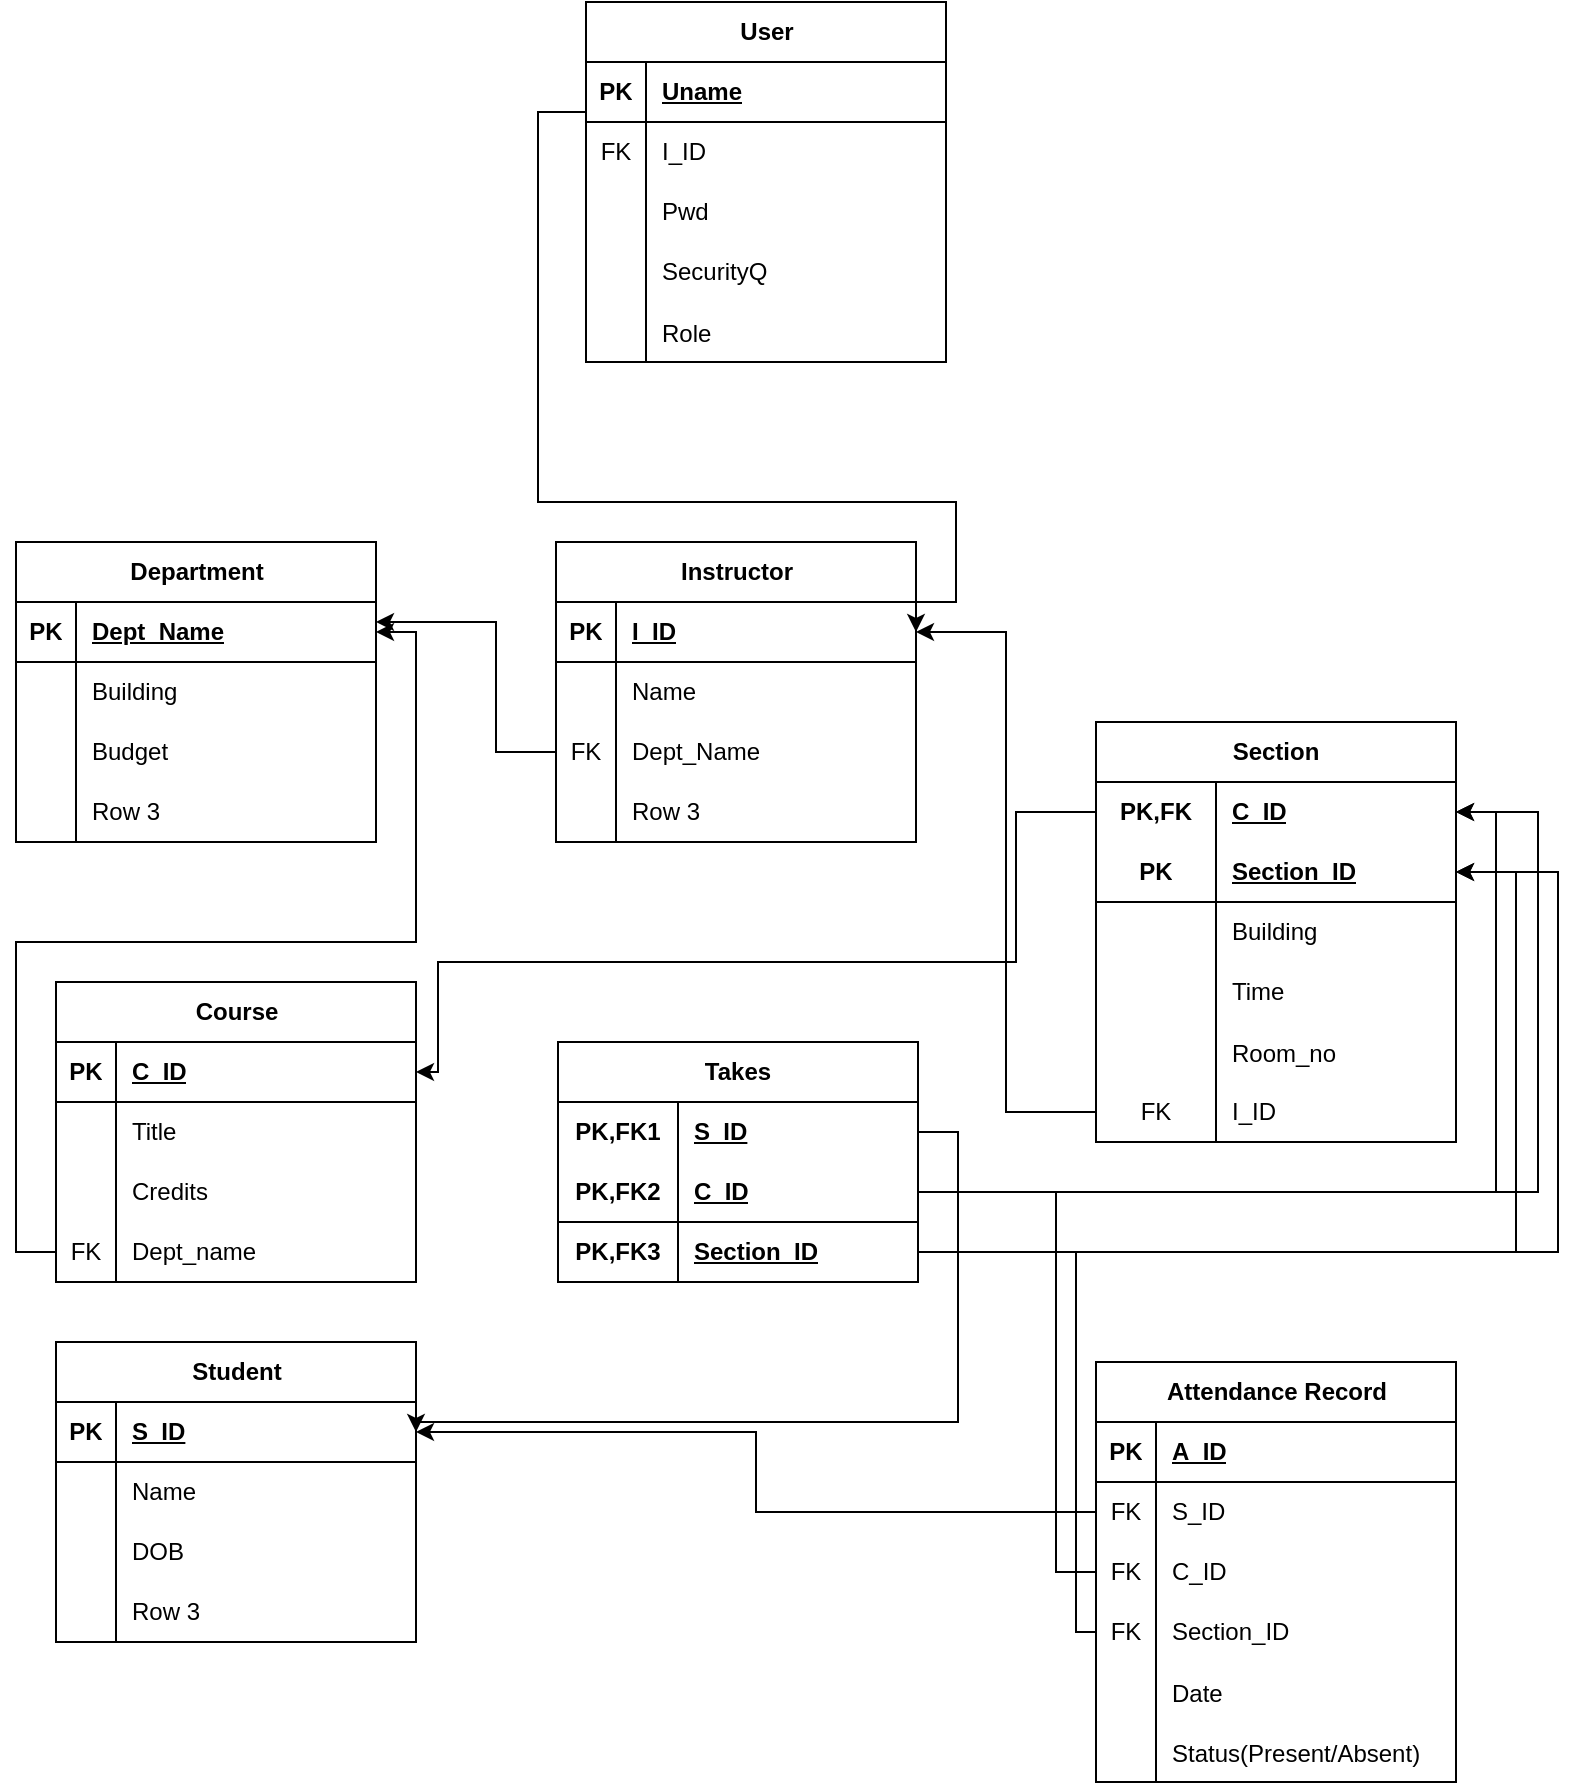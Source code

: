 <mxfile version="21.1.4" type="google">
  <diagram name="Page-1" id="zTnyXSHWIvSZ0_zjHNy6">
    <mxGraphModel grid="1" page="1" gridSize="10" guides="1" tooltips="1" connect="1" arrows="1" fold="1" pageScale="1" pageWidth="827" pageHeight="1169" math="0" shadow="0">
      <root>
        <mxCell id="0" />
        <mxCell id="1" parent="0" />
        <mxCell id="jYyV8aygX0lOzI4SoVn7-1" value="Department" style="shape=table;startSize=30;container=1;collapsible=1;childLayout=tableLayout;fixedRows=1;rowLines=0;fontStyle=1;align=center;resizeLast=1;html=1;" vertex="1" parent="1">
          <mxGeometry x="39" y="380" width="180" height="150" as="geometry" />
        </mxCell>
        <mxCell id="jYyV8aygX0lOzI4SoVn7-2" value="" style="shape=tableRow;horizontal=0;startSize=0;swimlaneHead=0;swimlaneBody=0;fillColor=none;collapsible=0;dropTarget=0;points=[[0,0.5],[1,0.5]];portConstraint=eastwest;top=0;left=0;right=0;bottom=1;" vertex="1" parent="jYyV8aygX0lOzI4SoVn7-1">
          <mxGeometry y="30" width="180" height="30" as="geometry" />
        </mxCell>
        <mxCell id="jYyV8aygX0lOzI4SoVn7-3" value="PK" style="shape=partialRectangle;connectable=0;fillColor=none;top=0;left=0;bottom=0;right=0;fontStyle=1;overflow=hidden;whiteSpace=wrap;html=1;" vertex="1" parent="jYyV8aygX0lOzI4SoVn7-2">
          <mxGeometry width="30" height="30" as="geometry">
            <mxRectangle width="30" height="30" as="alternateBounds" />
          </mxGeometry>
        </mxCell>
        <mxCell id="jYyV8aygX0lOzI4SoVn7-4" value="Dept_Name" style="shape=partialRectangle;connectable=0;fillColor=none;top=0;left=0;bottom=0;right=0;align=left;spacingLeft=6;fontStyle=5;overflow=hidden;whiteSpace=wrap;html=1;" vertex="1" parent="jYyV8aygX0lOzI4SoVn7-2">
          <mxGeometry x="30" width="150" height="30" as="geometry">
            <mxRectangle width="150" height="30" as="alternateBounds" />
          </mxGeometry>
        </mxCell>
        <mxCell id="jYyV8aygX0lOzI4SoVn7-5" value="" style="shape=tableRow;horizontal=0;startSize=0;swimlaneHead=0;swimlaneBody=0;fillColor=none;collapsible=0;dropTarget=0;points=[[0,0.5],[1,0.5]];portConstraint=eastwest;top=0;left=0;right=0;bottom=0;" vertex="1" parent="jYyV8aygX0lOzI4SoVn7-1">
          <mxGeometry y="60" width="180" height="30" as="geometry" />
        </mxCell>
        <mxCell id="jYyV8aygX0lOzI4SoVn7-6" value="" style="shape=partialRectangle;connectable=0;fillColor=none;top=0;left=0;bottom=0;right=0;editable=1;overflow=hidden;whiteSpace=wrap;html=1;" vertex="1" parent="jYyV8aygX0lOzI4SoVn7-5">
          <mxGeometry width="30" height="30" as="geometry">
            <mxRectangle width="30" height="30" as="alternateBounds" />
          </mxGeometry>
        </mxCell>
        <mxCell id="jYyV8aygX0lOzI4SoVn7-7" value="Building" style="shape=partialRectangle;connectable=0;fillColor=none;top=0;left=0;bottom=0;right=0;align=left;spacingLeft=6;overflow=hidden;whiteSpace=wrap;html=1;" vertex="1" parent="jYyV8aygX0lOzI4SoVn7-5">
          <mxGeometry x="30" width="150" height="30" as="geometry">
            <mxRectangle width="150" height="30" as="alternateBounds" />
          </mxGeometry>
        </mxCell>
        <mxCell id="jYyV8aygX0lOzI4SoVn7-8" value="" style="shape=tableRow;horizontal=0;startSize=0;swimlaneHead=0;swimlaneBody=0;fillColor=none;collapsible=0;dropTarget=0;points=[[0,0.5],[1,0.5]];portConstraint=eastwest;top=0;left=0;right=0;bottom=0;" vertex="1" parent="jYyV8aygX0lOzI4SoVn7-1">
          <mxGeometry y="90" width="180" height="30" as="geometry" />
        </mxCell>
        <mxCell id="jYyV8aygX0lOzI4SoVn7-9" value="" style="shape=partialRectangle;connectable=0;fillColor=none;top=0;left=0;bottom=0;right=0;editable=1;overflow=hidden;whiteSpace=wrap;html=1;" vertex="1" parent="jYyV8aygX0lOzI4SoVn7-8">
          <mxGeometry width="30" height="30" as="geometry">
            <mxRectangle width="30" height="30" as="alternateBounds" />
          </mxGeometry>
        </mxCell>
        <mxCell id="jYyV8aygX0lOzI4SoVn7-10" value="Budget" style="shape=partialRectangle;connectable=0;fillColor=none;top=0;left=0;bottom=0;right=0;align=left;spacingLeft=6;overflow=hidden;whiteSpace=wrap;html=1;" vertex="1" parent="jYyV8aygX0lOzI4SoVn7-8">
          <mxGeometry x="30" width="150" height="30" as="geometry">
            <mxRectangle width="150" height="30" as="alternateBounds" />
          </mxGeometry>
        </mxCell>
        <mxCell id="jYyV8aygX0lOzI4SoVn7-11" value="" style="shape=tableRow;horizontal=0;startSize=0;swimlaneHead=0;swimlaneBody=0;fillColor=none;collapsible=0;dropTarget=0;points=[[0,0.5],[1,0.5]];portConstraint=eastwest;top=0;left=0;right=0;bottom=0;" vertex="1" parent="jYyV8aygX0lOzI4SoVn7-1">
          <mxGeometry y="120" width="180" height="30" as="geometry" />
        </mxCell>
        <mxCell id="jYyV8aygX0lOzI4SoVn7-12" value="" style="shape=partialRectangle;connectable=0;fillColor=none;top=0;left=0;bottom=0;right=0;editable=1;overflow=hidden;whiteSpace=wrap;html=1;" vertex="1" parent="jYyV8aygX0lOzI4SoVn7-11">
          <mxGeometry width="30" height="30" as="geometry">
            <mxRectangle width="30" height="30" as="alternateBounds" />
          </mxGeometry>
        </mxCell>
        <mxCell id="jYyV8aygX0lOzI4SoVn7-13" value="Row 3" style="shape=partialRectangle;connectable=0;fillColor=none;top=0;left=0;bottom=0;right=0;align=left;spacingLeft=6;overflow=hidden;whiteSpace=wrap;html=1;" vertex="1" parent="jYyV8aygX0lOzI4SoVn7-11">
          <mxGeometry x="30" width="150" height="30" as="geometry">
            <mxRectangle width="150" height="30" as="alternateBounds" />
          </mxGeometry>
        </mxCell>
        <mxCell id="jYyV8aygX0lOzI4SoVn7-14" value="Instructor" style="shape=table;startSize=30;container=1;collapsible=1;childLayout=tableLayout;fixedRows=1;rowLines=0;fontStyle=1;align=center;resizeLast=1;html=1;" vertex="1" parent="1">
          <mxGeometry x="309" y="380" width="180" height="150" as="geometry" />
        </mxCell>
        <mxCell id="jYyV8aygX0lOzI4SoVn7-15" value="" style="shape=tableRow;horizontal=0;startSize=0;swimlaneHead=0;swimlaneBody=0;fillColor=none;collapsible=0;dropTarget=0;points=[[0,0.5],[1,0.5]];portConstraint=eastwest;top=0;left=0;right=0;bottom=1;" vertex="1" parent="jYyV8aygX0lOzI4SoVn7-14">
          <mxGeometry y="30" width="180" height="30" as="geometry" />
        </mxCell>
        <mxCell id="jYyV8aygX0lOzI4SoVn7-16" value="PK" style="shape=partialRectangle;connectable=0;fillColor=none;top=0;left=0;bottom=0;right=0;fontStyle=1;overflow=hidden;whiteSpace=wrap;html=1;" vertex="1" parent="jYyV8aygX0lOzI4SoVn7-15">
          <mxGeometry width="30" height="30" as="geometry">
            <mxRectangle width="30" height="30" as="alternateBounds" />
          </mxGeometry>
        </mxCell>
        <mxCell id="jYyV8aygX0lOzI4SoVn7-17" value="I_ID" style="shape=partialRectangle;connectable=0;fillColor=none;top=0;left=0;bottom=0;right=0;align=left;spacingLeft=6;fontStyle=5;overflow=hidden;whiteSpace=wrap;html=1;" vertex="1" parent="jYyV8aygX0lOzI4SoVn7-15">
          <mxGeometry x="30" width="150" height="30" as="geometry">
            <mxRectangle width="150" height="30" as="alternateBounds" />
          </mxGeometry>
        </mxCell>
        <mxCell id="jYyV8aygX0lOzI4SoVn7-18" value="" style="shape=tableRow;horizontal=0;startSize=0;swimlaneHead=0;swimlaneBody=0;fillColor=none;collapsible=0;dropTarget=0;points=[[0,0.5],[1,0.5]];portConstraint=eastwest;top=0;left=0;right=0;bottom=0;" vertex="1" parent="jYyV8aygX0lOzI4SoVn7-14">
          <mxGeometry y="60" width="180" height="30" as="geometry" />
        </mxCell>
        <mxCell id="jYyV8aygX0lOzI4SoVn7-19" value="" style="shape=partialRectangle;connectable=0;fillColor=none;top=0;left=0;bottom=0;right=0;editable=1;overflow=hidden;whiteSpace=wrap;html=1;" vertex="1" parent="jYyV8aygX0lOzI4SoVn7-18">
          <mxGeometry width="30" height="30" as="geometry">
            <mxRectangle width="30" height="30" as="alternateBounds" />
          </mxGeometry>
        </mxCell>
        <mxCell id="jYyV8aygX0lOzI4SoVn7-20" value="Name" style="shape=partialRectangle;connectable=0;fillColor=none;top=0;left=0;bottom=0;right=0;align=left;spacingLeft=6;overflow=hidden;whiteSpace=wrap;html=1;" vertex="1" parent="jYyV8aygX0lOzI4SoVn7-18">
          <mxGeometry x="30" width="150" height="30" as="geometry">
            <mxRectangle width="150" height="30" as="alternateBounds" />
          </mxGeometry>
        </mxCell>
        <mxCell id="jYyV8aygX0lOzI4SoVn7-21" value="" style="shape=tableRow;horizontal=0;startSize=0;swimlaneHead=0;swimlaneBody=0;fillColor=none;collapsible=0;dropTarget=0;points=[[0,0.5],[1,0.5]];portConstraint=eastwest;top=0;left=0;right=0;bottom=0;" vertex="1" parent="jYyV8aygX0lOzI4SoVn7-14">
          <mxGeometry y="90" width="180" height="30" as="geometry" />
        </mxCell>
        <mxCell id="jYyV8aygX0lOzI4SoVn7-22" value="FK" style="shape=partialRectangle;connectable=0;fillColor=none;top=0;left=0;bottom=0;right=0;editable=1;overflow=hidden;whiteSpace=wrap;html=1;" vertex="1" parent="jYyV8aygX0lOzI4SoVn7-21">
          <mxGeometry width="30" height="30" as="geometry">
            <mxRectangle width="30" height="30" as="alternateBounds" />
          </mxGeometry>
        </mxCell>
        <mxCell id="jYyV8aygX0lOzI4SoVn7-23" value="Dept_Name" style="shape=partialRectangle;connectable=0;fillColor=none;top=0;left=0;bottom=0;right=0;align=left;spacingLeft=6;overflow=hidden;whiteSpace=wrap;html=1;" vertex="1" parent="jYyV8aygX0lOzI4SoVn7-21">
          <mxGeometry x="30" width="150" height="30" as="geometry">
            <mxRectangle width="150" height="30" as="alternateBounds" />
          </mxGeometry>
        </mxCell>
        <mxCell id="jYyV8aygX0lOzI4SoVn7-24" value="" style="shape=tableRow;horizontal=0;startSize=0;swimlaneHead=0;swimlaneBody=0;fillColor=none;collapsible=0;dropTarget=0;points=[[0,0.5],[1,0.5]];portConstraint=eastwest;top=0;left=0;right=0;bottom=0;" vertex="1" parent="jYyV8aygX0lOzI4SoVn7-14">
          <mxGeometry y="120" width="180" height="30" as="geometry" />
        </mxCell>
        <mxCell id="jYyV8aygX0lOzI4SoVn7-25" value="" style="shape=partialRectangle;connectable=0;fillColor=none;top=0;left=0;bottom=0;right=0;editable=1;overflow=hidden;whiteSpace=wrap;html=1;" vertex="1" parent="jYyV8aygX0lOzI4SoVn7-24">
          <mxGeometry width="30" height="30" as="geometry">
            <mxRectangle width="30" height="30" as="alternateBounds" />
          </mxGeometry>
        </mxCell>
        <mxCell id="jYyV8aygX0lOzI4SoVn7-26" value="Row 3" style="shape=partialRectangle;connectable=0;fillColor=none;top=0;left=0;bottom=0;right=0;align=left;spacingLeft=6;overflow=hidden;whiteSpace=wrap;html=1;" vertex="1" parent="jYyV8aygX0lOzI4SoVn7-24">
          <mxGeometry x="30" width="150" height="30" as="geometry">
            <mxRectangle width="150" height="30" as="alternateBounds" />
          </mxGeometry>
        </mxCell>
        <mxCell id="jYyV8aygX0lOzI4SoVn7-27" value="Course" style="shape=table;startSize=30;container=1;collapsible=1;childLayout=tableLayout;fixedRows=1;rowLines=0;fontStyle=1;align=center;resizeLast=1;html=1;" vertex="1" parent="1">
          <mxGeometry x="59" y="600" width="180" height="150" as="geometry" />
        </mxCell>
        <mxCell id="jYyV8aygX0lOzI4SoVn7-28" value="" style="shape=tableRow;horizontal=0;startSize=0;swimlaneHead=0;swimlaneBody=0;fillColor=none;collapsible=0;dropTarget=0;points=[[0,0.5],[1,0.5]];portConstraint=eastwest;top=0;left=0;right=0;bottom=1;" vertex="1" parent="jYyV8aygX0lOzI4SoVn7-27">
          <mxGeometry y="30" width="180" height="30" as="geometry" />
        </mxCell>
        <mxCell id="jYyV8aygX0lOzI4SoVn7-29" value="PK" style="shape=partialRectangle;connectable=0;fillColor=none;top=0;left=0;bottom=0;right=0;fontStyle=1;overflow=hidden;whiteSpace=wrap;html=1;" vertex="1" parent="jYyV8aygX0lOzI4SoVn7-28">
          <mxGeometry width="30" height="30" as="geometry">
            <mxRectangle width="30" height="30" as="alternateBounds" />
          </mxGeometry>
        </mxCell>
        <mxCell id="jYyV8aygX0lOzI4SoVn7-30" value="C_ID" style="shape=partialRectangle;connectable=0;fillColor=none;top=0;left=0;bottom=0;right=0;align=left;spacingLeft=6;fontStyle=5;overflow=hidden;whiteSpace=wrap;html=1;" vertex="1" parent="jYyV8aygX0lOzI4SoVn7-28">
          <mxGeometry x="30" width="150" height="30" as="geometry">
            <mxRectangle width="150" height="30" as="alternateBounds" />
          </mxGeometry>
        </mxCell>
        <mxCell id="jYyV8aygX0lOzI4SoVn7-31" value="" style="shape=tableRow;horizontal=0;startSize=0;swimlaneHead=0;swimlaneBody=0;fillColor=none;collapsible=0;dropTarget=0;points=[[0,0.5],[1,0.5]];portConstraint=eastwest;top=0;left=0;right=0;bottom=0;" vertex="1" parent="jYyV8aygX0lOzI4SoVn7-27">
          <mxGeometry y="60" width="180" height="30" as="geometry" />
        </mxCell>
        <mxCell id="jYyV8aygX0lOzI4SoVn7-32" value="" style="shape=partialRectangle;connectable=0;fillColor=none;top=0;left=0;bottom=0;right=0;editable=1;overflow=hidden;whiteSpace=wrap;html=1;" vertex="1" parent="jYyV8aygX0lOzI4SoVn7-31">
          <mxGeometry width="30" height="30" as="geometry">
            <mxRectangle width="30" height="30" as="alternateBounds" />
          </mxGeometry>
        </mxCell>
        <mxCell id="jYyV8aygX0lOzI4SoVn7-33" value="Title" style="shape=partialRectangle;connectable=0;fillColor=none;top=0;left=0;bottom=0;right=0;align=left;spacingLeft=6;overflow=hidden;whiteSpace=wrap;html=1;" vertex="1" parent="jYyV8aygX0lOzI4SoVn7-31">
          <mxGeometry x="30" width="150" height="30" as="geometry">
            <mxRectangle width="150" height="30" as="alternateBounds" />
          </mxGeometry>
        </mxCell>
        <mxCell id="jYyV8aygX0lOzI4SoVn7-34" value="" style="shape=tableRow;horizontal=0;startSize=0;swimlaneHead=0;swimlaneBody=0;fillColor=none;collapsible=0;dropTarget=0;points=[[0,0.5],[1,0.5]];portConstraint=eastwest;top=0;left=0;right=0;bottom=0;" vertex="1" parent="jYyV8aygX0lOzI4SoVn7-27">
          <mxGeometry y="90" width="180" height="30" as="geometry" />
        </mxCell>
        <mxCell id="jYyV8aygX0lOzI4SoVn7-35" value="" style="shape=partialRectangle;connectable=0;fillColor=none;top=0;left=0;bottom=0;right=0;editable=1;overflow=hidden;whiteSpace=wrap;html=1;" vertex="1" parent="jYyV8aygX0lOzI4SoVn7-34">
          <mxGeometry width="30" height="30" as="geometry">
            <mxRectangle width="30" height="30" as="alternateBounds" />
          </mxGeometry>
        </mxCell>
        <mxCell id="jYyV8aygX0lOzI4SoVn7-36" value="Credits" style="shape=partialRectangle;connectable=0;fillColor=none;top=0;left=0;bottom=0;right=0;align=left;spacingLeft=6;overflow=hidden;whiteSpace=wrap;html=1;" vertex="1" parent="jYyV8aygX0lOzI4SoVn7-34">
          <mxGeometry x="30" width="150" height="30" as="geometry">
            <mxRectangle width="150" height="30" as="alternateBounds" />
          </mxGeometry>
        </mxCell>
        <mxCell id="jYyV8aygX0lOzI4SoVn7-37" value="" style="shape=tableRow;horizontal=0;startSize=0;swimlaneHead=0;swimlaneBody=0;fillColor=none;collapsible=0;dropTarget=0;points=[[0,0.5],[1,0.5]];portConstraint=eastwest;top=0;left=0;right=0;bottom=0;" vertex="1" parent="jYyV8aygX0lOzI4SoVn7-27">
          <mxGeometry y="120" width="180" height="30" as="geometry" />
        </mxCell>
        <mxCell id="jYyV8aygX0lOzI4SoVn7-38" value="FK" style="shape=partialRectangle;connectable=0;fillColor=none;top=0;left=0;bottom=0;right=0;editable=1;overflow=hidden;whiteSpace=wrap;html=1;" vertex="1" parent="jYyV8aygX0lOzI4SoVn7-37">
          <mxGeometry width="30" height="30" as="geometry">
            <mxRectangle width="30" height="30" as="alternateBounds" />
          </mxGeometry>
        </mxCell>
        <mxCell id="jYyV8aygX0lOzI4SoVn7-39" value="Dept_name" style="shape=partialRectangle;connectable=0;fillColor=none;top=0;left=0;bottom=0;right=0;align=left;spacingLeft=6;overflow=hidden;whiteSpace=wrap;html=1;" vertex="1" parent="jYyV8aygX0lOzI4SoVn7-37">
          <mxGeometry x="30" width="150" height="30" as="geometry">
            <mxRectangle width="150" height="30" as="alternateBounds" />
          </mxGeometry>
        </mxCell>
        <mxCell id="jYyV8aygX0lOzI4SoVn7-40" style="edgeStyle=orthogonalEdgeStyle;rounded=0;orthogonalLoop=1;jettySize=auto;html=1;entryX=1;entryY=0.5;entryDx=0;entryDy=0;" edge="1" parent="1" source="jYyV8aygX0lOzI4SoVn7-37" target="jYyV8aygX0lOzI4SoVn7-2">
          <mxGeometry relative="1" as="geometry" />
        </mxCell>
        <mxCell id="jYyV8aygX0lOzI4SoVn7-41" style="edgeStyle=orthogonalEdgeStyle;rounded=0;orthogonalLoop=1;jettySize=auto;html=1;exitX=0;exitY=0.5;exitDx=0;exitDy=0;" edge="1" parent="1" source="jYyV8aygX0lOzI4SoVn7-21">
          <mxGeometry relative="1" as="geometry">
            <mxPoint x="219" y="420" as="targetPoint" />
            <Array as="points">
              <mxPoint x="279" y="485" />
              <mxPoint x="279" y="420" />
            </Array>
          </mxGeometry>
        </mxCell>
        <mxCell id="jYyV8aygX0lOzI4SoVn7-42" value="Section" style="shape=table;startSize=30;container=1;collapsible=1;childLayout=tableLayout;fixedRows=1;rowLines=0;fontStyle=1;align=center;resizeLast=1;html=1;whiteSpace=wrap;" vertex="1" parent="1">
          <mxGeometry x="579" y="470" width="180" height="210" as="geometry" />
        </mxCell>
        <mxCell id="jYyV8aygX0lOzI4SoVn7-43" value="" style="shape=tableRow;horizontal=0;startSize=0;swimlaneHead=0;swimlaneBody=0;fillColor=none;collapsible=0;dropTarget=0;points=[[0,0.5],[1,0.5]];portConstraint=eastwest;top=0;left=0;right=0;bottom=0;html=1;" vertex="1" parent="jYyV8aygX0lOzI4SoVn7-42">
          <mxGeometry y="30" width="180" height="30" as="geometry" />
        </mxCell>
        <mxCell id="jYyV8aygX0lOzI4SoVn7-44" value="PK,FK" style="shape=partialRectangle;connectable=0;fillColor=none;top=0;left=0;bottom=0;right=0;fontStyle=1;overflow=hidden;html=1;whiteSpace=wrap;" vertex="1" parent="jYyV8aygX0lOzI4SoVn7-43">
          <mxGeometry width="60" height="30" as="geometry">
            <mxRectangle width="60" height="30" as="alternateBounds" />
          </mxGeometry>
        </mxCell>
        <mxCell id="jYyV8aygX0lOzI4SoVn7-45" value="C_ID" style="shape=partialRectangle;connectable=0;fillColor=none;top=0;left=0;bottom=0;right=0;align=left;spacingLeft=6;fontStyle=5;overflow=hidden;html=1;whiteSpace=wrap;" vertex="1" parent="jYyV8aygX0lOzI4SoVn7-43">
          <mxGeometry x="60" width="120" height="30" as="geometry">
            <mxRectangle width="120" height="30" as="alternateBounds" />
          </mxGeometry>
        </mxCell>
        <mxCell id="jYyV8aygX0lOzI4SoVn7-46" value="" style="shape=tableRow;horizontal=0;startSize=0;swimlaneHead=0;swimlaneBody=0;fillColor=none;collapsible=0;dropTarget=0;points=[[0,0.5],[1,0.5]];portConstraint=eastwest;top=0;left=0;right=0;bottom=1;html=1;" vertex="1" parent="jYyV8aygX0lOzI4SoVn7-42">
          <mxGeometry y="60" width="180" height="30" as="geometry" />
        </mxCell>
        <mxCell id="jYyV8aygX0lOzI4SoVn7-47" value="PK" style="shape=partialRectangle;connectable=0;fillColor=none;top=0;left=0;bottom=0;right=0;fontStyle=1;overflow=hidden;html=1;whiteSpace=wrap;" vertex="1" parent="jYyV8aygX0lOzI4SoVn7-46">
          <mxGeometry width="60" height="30" as="geometry">
            <mxRectangle width="60" height="30" as="alternateBounds" />
          </mxGeometry>
        </mxCell>
        <mxCell id="jYyV8aygX0lOzI4SoVn7-48" value="Section_ID" style="shape=partialRectangle;connectable=0;fillColor=none;top=0;left=0;bottom=0;right=0;align=left;spacingLeft=6;fontStyle=5;overflow=hidden;html=1;whiteSpace=wrap;" vertex="1" parent="jYyV8aygX0lOzI4SoVn7-46">
          <mxGeometry x="60" width="120" height="30" as="geometry">
            <mxRectangle width="120" height="30" as="alternateBounds" />
          </mxGeometry>
        </mxCell>
        <mxCell id="jYyV8aygX0lOzI4SoVn7-49" value="" style="shape=tableRow;horizontal=0;startSize=0;swimlaneHead=0;swimlaneBody=0;fillColor=none;collapsible=0;dropTarget=0;points=[[0,0.5],[1,0.5]];portConstraint=eastwest;top=0;left=0;right=0;bottom=0;html=1;" vertex="1" parent="jYyV8aygX0lOzI4SoVn7-42">
          <mxGeometry y="90" width="180" height="30" as="geometry" />
        </mxCell>
        <mxCell id="jYyV8aygX0lOzI4SoVn7-50" value="" style="shape=partialRectangle;connectable=0;fillColor=none;top=0;left=0;bottom=0;right=0;editable=1;overflow=hidden;html=1;whiteSpace=wrap;" vertex="1" parent="jYyV8aygX0lOzI4SoVn7-49">
          <mxGeometry width="60" height="30" as="geometry">
            <mxRectangle width="60" height="30" as="alternateBounds" />
          </mxGeometry>
        </mxCell>
        <mxCell id="jYyV8aygX0lOzI4SoVn7-51" value="Building" style="shape=partialRectangle;connectable=0;fillColor=none;top=0;left=0;bottom=0;right=0;align=left;spacingLeft=6;overflow=hidden;html=1;whiteSpace=wrap;" vertex="1" parent="jYyV8aygX0lOzI4SoVn7-49">
          <mxGeometry x="60" width="120" height="30" as="geometry">
            <mxRectangle width="120" height="30" as="alternateBounds" />
          </mxGeometry>
        </mxCell>
        <mxCell id="jYyV8aygX0lOzI4SoVn7-52" value="" style="shape=tableRow;horizontal=0;startSize=0;swimlaneHead=0;swimlaneBody=0;fillColor=none;collapsible=0;dropTarget=0;points=[[0,0.5],[1,0.5]];portConstraint=eastwest;top=0;left=0;right=0;bottom=0;html=1;" vertex="1" parent="jYyV8aygX0lOzI4SoVn7-42">
          <mxGeometry y="120" width="180" height="30" as="geometry" />
        </mxCell>
        <mxCell id="jYyV8aygX0lOzI4SoVn7-53" value="" style="shape=partialRectangle;connectable=0;fillColor=none;top=0;left=0;bottom=0;right=0;editable=1;overflow=hidden;html=1;whiteSpace=wrap;" vertex="1" parent="jYyV8aygX0lOzI4SoVn7-52">
          <mxGeometry width="60" height="30" as="geometry">
            <mxRectangle width="60" height="30" as="alternateBounds" />
          </mxGeometry>
        </mxCell>
        <mxCell id="jYyV8aygX0lOzI4SoVn7-54" value="Time" style="shape=partialRectangle;connectable=0;fillColor=none;top=0;left=0;bottom=0;right=0;align=left;spacingLeft=6;overflow=hidden;html=1;whiteSpace=wrap;" vertex="1" parent="jYyV8aygX0lOzI4SoVn7-52">
          <mxGeometry x="60" width="120" height="30" as="geometry">
            <mxRectangle width="120" height="30" as="alternateBounds" />
          </mxGeometry>
        </mxCell>
        <mxCell id="jYyV8aygX0lOzI4SoVn7-56" value="" style="shape=tableRow;horizontal=0;startSize=0;swimlaneHead=0;swimlaneBody=0;fillColor=none;collapsible=0;dropTarget=0;points=[[0,0.5],[1,0.5]];portConstraint=eastwest;top=0;left=0;right=0;bottom=0;" vertex="1" parent="jYyV8aygX0lOzI4SoVn7-42">
          <mxGeometry y="150" width="180" height="30" as="geometry" />
        </mxCell>
        <mxCell id="jYyV8aygX0lOzI4SoVn7-57" value="" style="shape=partialRectangle;connectable=0;fillColor=none;top=0;left=0;bottom=0;right=0;editable=1;overflow=hidden;" vertex="1" parent="jYyV8aygX0lOzI4SoVn7-56">
          <mxGeometry width="60" height="30" as="geometry">
            <mxRectangle width="60" height="30" as="alternateBounds" />
          </mxGeometry>
        </mxCell>
        <mxCell id="jYyV8aygX0lOzI4SoVn7-58" value="Room_no" style="shape=partialRectangle;connectable=0;fillColor=none;top=0;left=0;bottom=0;right=0;align=left;spacingLeft=6;overflow=hidden;" vertex="1" parent="jYyV8aygX0lOzI4SoVn7-56">
          <mxGeometry x="60" width="120" height="30" as="geometry">
            <mxRectangle width="120" height="30" as="alternateBounds" />
          </mxGeometry>
        </mxCell>
        <mxCell id="jYyV8aygX0lOzI4SoVn7-61" value="" style="shape=tableRow;horizontal=0;startSize=0;swimlaneHead=0;swimlaneBody=0;fillColor=none;collapsible=0;dropTarget=0;points=[[0,0.5],[1,0.5]];portConstraint=eastwest;top=0;left=0;right=0;bottom=0;" vertex="1" parent="jYyV8aygX0lOzI4SoVn7-42">
          <mxGeometry y="180" width="180" height="30" as="geometry" />
        </mxCell>
        <mxCell id="jYyV8aygX0lOzI4SoVn7-62" value="FK" style="shape=partialRectangle;connectable=0;fillColor=none;top=0;left=0;bottom=0;right=0;fontStyle=0;overflow=hidden;whiteSpace=wrap;html=1;" vertex="1" parent="jYyV8aygX0lOzI4SoVn7-61">
          <mxGeometry width="60" height="30" as="geometry">
            <mxRectangle width="60" height="30" as="alternateBounds" />
          </mxGeometry>
        </mxCell>
        <mxCell id="jYyV8aygX0lOzI4SoVn7-63" value="I_ID" style="shape=partialRectangle;connectable=0;fillColor=none;top=0;left=0;bottom=0;right=0;align=left;spacingLeft=6;fontStyle=0;overflow=hidden;whiteSpace=wrap;html=1;" vertex="1" parent="jYyV8aygX0lOzI4SoVn7-61">
          <mxGeometry x="60" width="120" height="30" as="geometry">
            <mxRectangle width="120" height="30" as="alternateBounds" />
          </mxGeometry>
        </mxCell>
        <mxCell id="jYyV8aygX0lOzI4SoVn7-64" style="edgeStyle=orthogonalEdgeStyle;rounded=0;orthogonalLoop=1;jettySize=auto;html=1;exitX=0;exitY=0.5;exitDx=0;exitDy=0;entryX=1;entryY=0.5;entryDx=0;entryDy=0;" edge="1" parent="1" source="jYyV8aygX0lOzI4SoVn7-61" target="jYyV8aygX0lOzI4SoVn7-15">
          <mxGeometry relative="1" as="geometry" />
        </mxCell>
        <mxCell id="jYyV8aygX0lOzI4SoVn7-65" style="edgeStyle=orthogonalEdgeStyle;rounded=0;orthogonalLoop=1;jettySize=auto;html=1;exitX=0;exitY=0.5;exitDx=0;exitDy=0;entryX=1;entryY=0.5;entryDx=0;entryDy=0;" edge="1" parent="1" source="jYyV8aygX0lOzI4SoVn7-43" target="jYyV8aygX0lOzI4SoVn7-28">
          <mxGeometry relative="1" as="geometry">
            <Array as="points">
              <mxPoint x="539" y="515" />
              <mxPoint x="539" y="590" />
              <mxPoint x="250" y="590" />
              <mxPoint x="250" y="645" />
            </Array>
          </mxGeometry>
        </mxCell>
        <mxCell id="jYyV8aygX0lOzI4SoVn7-66" value="Student" style="shape=table;startSize=30;container=1;collapsible=1;childLayout=tableLayout;fixedRows=1;rowLines=0;fontStyle=1;align=center;resizeLast=1;html=1;" vertex="1" parent="1">
          <mxGeometry x="59" y="780" width="180" height="150" as="geometry" />
        </mxCell>
        <mxCell id="jYyV8aygX0lOzI4SoVn7-67" value="" style="shape=tableRow;horizontal=0;startSize=0;swimlaneHead=0;swimlaneBody=0;fillColor=none;collapsible=0;dropTarget=0;points=[[0,0.5],[1,0.5]];portConstraint=eastwest;top=0;left=0;right=0;bottom=1;" vertex="1" parent="jYyV8aygX0lOzI4SoVn7-66">
          <mxGeometry y="30" width="180" height="30" as="geometry" />
        </mxCell>
        <mxCell id="jYyV8aygX0lOzI4SoVn7-68" value="PK" style="shape=partialRectangle;connectable=0;fillColor=none;top=0;left=0;bottom=0;right=0;fontStyle=1;overflow=hidden;whiteSpace=wrap;html=1;" vertex="1" parent="jYyV8aygX0lOzI4SoVn7-67">
          <mxGeometry width="30" height="30" as="geometry">
            <mxRectangle width="30" height="30" as="alternateBounds" />
          </mxGeometry>
        </mxCell>
        <mxCell id="jYyV8aygX0lOzI4SoVn7-69" value="S_ID" style="shape=partialRectangle;connectable=0;fillColor=none;top=0;left=0;bottom=0;right=0;align=left;spacingLeft=6;fontStyle=5;overflow=hidden;whiteSpace=wrap;html=1;" vertex="1" parent="jYyV8aygX0lOzI4SoVn7-67">
          <mxGeometry x="30" width="150" height="30" as="geometry">
            <mxRectangle width="150" height="30" as="alternateBounds" />
          </mxGeometry>
        </mxCell>
        <mxCell id="jYyV8aygX0lOzI4SoVn7-70" value="" style="shape=tableRow;horizontal=0;startSize=0;swimlaneHead=0;swimlaneBody=0;fillColor=none;collapsible=0;dropTarget=0;points=[[0,0.5],[1,0.5]];portConstraint=eastwest;top=0;left=0;right=0;bottom=0;" vertex="1" parent="jYyV8aygX0lOzI4SoVn7-66">
          <mxGeometry y="60" width="180" height="30" as="geometry" />
        </mxCell>
        <mxCell id="jYyV8aygX0lOzI4SoVn7-71" value="" style="shape=partialRectangle;connectable=0;fillColor=none;top=0;left=0;bottom=0;right=0;editable=1;overflow=hidden;whiteSpace=wrap;html=1;" vertex="1" parent="jYyV8aygX0lOzI4SoVn7-70">
          <mxGeometry width="30" height="30" as="geometry">
            <mxRectangle width="30" height="30" as="alternateBounds" />
          </mxGeometry>
        </mxCell>
        <mxCell id="jYyV8aygX0lOzI4SoVn7-72" value="Name" style="shape=partialRectangle;connectable=0;fillColor=none;top=0;left=0;bottom=0;right=0;align=left;spacingLeft=6;overflow=hidden;whiteSpace=wrap;html=1;" vertex="1" parent="jYyV8aygX0lOzI4SoVn7-70">
          <mxGeometry x="30" width="150" height="30" as="geometry">
            <mxRectangle width="150" height="30" as="alternateBounds" />
          </mxGeometry>
        </mxCell>
        <mxCell id="jYyV8aygX0lOzI4SoVn7-73" value="" style="shape=tableRow;horizontal=0;startSize=0;swimlaneHead=0;swimlaneBody=0;fillColor=none;collapsible=0;dropTarget=0;points=[[0,0.5],[1,0.5]];portConstraint=eastwest;top=0;left=0;right=0;bottom=0;" vertex="1" parent="jYyV8aygX0lOzI4SoVn7-66">
          <mxGeometry y="90" width="180" height="30" as="geometry" />
        </mxCell>
        <mxCell id="jYyV8aygX0lOzI4SoVn7-74" value="" style="shape=partialRectangle;connectable=0;fillColor=none;top=0;left=0;bottom=0;right=0;editable=1;overflow=hidden;whiteSpace=wrap;html=1;" vertex="1" parent="jYyV8aygX0lOzI4SoVn7-73">
          <mxGeometry width="30" height="30" as="geometry">
            <mxRectangle width="30" height="30" as="alternateBounds" />
          </mxGeometry>
        </mxCell>
        <mxCell id="jYyV8aygX0lOzI4SoVn7-75" value="DOB" style="shape=partialRectangle;connectable=0;fillColor=none;top=0;left=0;bottom=0;right=0;align=left;spacingLeft=6;overflow=hidden;whiteSpace=wrap;html=1;" vertex="1" parent="jYyV8aygX0lOzI4SoVn7-73">
          <mxGeometry x="30" width="150" height="30" as="geometry">
            <mxRectangle width="150" height="30" as="alternateBounds" />
          </mxGeometry>
        </mxCell>
        <mxCell id="jYyV8aygX0lOzI4SoVn7-76" value="" style="shape=tableRow;horizontal=0;startSize=0;swimlaneHead=0;swimlaneBody=0;fillColor=none;collapsible=0;dropTarget=0;points=[[0,0.5],[1,0.5]];portConstraint=eastwest;top=0;left=0;right=0;bottom=0;" vertex="1" parent="jYyV8aygX0lOzI4SoVn7-66">
          <mxGeometry y="120" width="180" height="30" as="geometry" />
        </mxCell>
        <mxCell id="jYyV8aygX0lOzI4SoVn7-77" value="" style="shape=partialRectangle;connectable=0;fillColor=none;top=0;left=0;bottom=0;right=0;editable=1;overflow=hidden;whiteSpace=wrap;html=1;" vertex="1" parent="jYyV8aygX0lOzI4SoVn7-76">
          <mxGeometry width="30" height="30" as="geometry">
            <mxRectangle width="30" height="30" as="alternateBounds" />
          </mxGeometry>
        </mxCell>
        <mxCell id="jYyV8aygX0lOzI4SoVn7-78" value="Row 3" style="shape=partialRectangle;connectable=0;fillColor=none;top=0;left=0;bottom=0;right=0;align=left;spacingLeft=6;overflow=hidden;whiteSpace=wrap;html=1;" vertex="1" parent="jYyV8aygX0lOzI4SoVn7-76">
          <mxGeometry x="30" width="150" height="30" as="geometry">
            <mxRectangle width="150" height="30" as="alternateBounds" />
          </mxGeometry>
        </mxCell>
        <mxCell id="jYyV8aygX0lOzI4SoVn7-79" value="Attendance Record" style="shape=table;startSize=30;container=1;collapsible=1;childLayout=tableLayout;fixedRows=1;rowLines=0;fontStyle=1;align=center;resizeLast=1;html=1;" vertex="1" parent="1">
          <mxGeometry x="579" y="790" width="180" height="210" as="geometry" />
        </mxCell>
        <mxCell id="jYyV8aygX0lOzI4SoVn7-80" value="" style="shape=tableRow;horizontal=0;startSize=0;swimlaneHead=0;swimlaneBody=0;fillColor=none;collapsible=0;dropTarget=0;points=[[0,0.5],[1,0.5]];portConstraint=eastwest;top=0;left=0;right=0;bottom=1;" vertex="1" parent="jYyV8aygX0lOzI4SoVn7-79">
          <mxGeometry y="30" width="180" height="30" as="geometry" />
        </mxCell>
        <mxCell id="jYyV8aygX0lOzI4SoVn7-81" value="PK" style="shape=partialRectangle;connectable=0;fillColor=none;top=0;left=0;bottom=0;right=0;fontStyle=1;overflow=hidden;whiteSpace=wrap;html=1;" vertex="1" parent="jYyV8aygX0lOzI4SoVn7-80">
          <mxGeometry width="30" height="30" as="geometry">
            <mxRectangle width="30" height="30" as="alternateBounds" />
          </mxGeometry>
        </mxCell>
        <mxCell id="jYyV8aygX0lOzI4SoVn7-82" value="A_ID" style="shape=partialRectangle;connectable=0;fillColor=none;top=0;left=0;bottom=0;right=0;align=left;spacingLeft=6;fontStyle=5;overflow=hidden;whiteSpace=wrap;html=1;" vertex="1" parent="jYyV8aygX0lOzI4SoVn7-80">
          <mxGeometry x="30" width="150" height="30" as="geometry">
            <mxRectangle width="150" height="30" as="alternateBounds" />
          </mxGeometry>
        </mxCell>
        <mxCell id="jYyV8aygX0lOzI4SoVn7-83" value="" style="shape=tableRow;horizontal=0;startSize=0;swimlaneHead=0;swimlaneBody=0;fillColor=none;collapsible=0;dropTarget=0;points=[[0,0.5],[1,0.5]];portConstraint=eastwest;top=0;left=0;right=0;bottom=0;" vertex="1" parent="jYyV8aygX0lOzI4SoVn7-79">
          <mxGeometry y="60" width="180" height="30" as="geometry" />
        </mxCell>
        <mxCell id="jYyV8aygX0lOzI4SoVn7-84" value="FK" style="shape=partialRectangle;connectable=0;fillColor=none;top=0;left=0;bottom=0;right=0;editable=1;overflow=hidden;whiteSpace=wrap;html=1;" vertex="1" parent="jYyV8aygX0lOzI4SoVn7-83">
          <mxGeometry width="30" height="30" as="geometry">
            <mxRectangle width="30" height="30" as="alternateBounds" />
          </mxGeometry>
        </mxCell>
        <mxCell id="jYyV8aygX0lOzI4SoVn7-85" value="S_ID" style="shape=partialRectangle;connectable=0;fillColor=none;top=0;left=0;bottom=0;right=0;align=left;spacingLeft=6;overflow=hidden;whiteSpace=wrap;html=1;" vertex="1" parent="jYyV8aygX0lOzI4SoVn7-83">
          <mxGeometry x="30" width="150" height="30" as="geometry">
            <mxRectangle width="150" height="30" as="alternateBounds" />
          </mxGeometry>
        </mxCell>
        <mxCell id="jYyV8aygX0lOzI4SoVn7-86" value="" style="shape=tableRow;horizontal=0;startSize=0;swimlaneHead=0;swimlaneBody=0;fillColor=none;collapsible=0;dropTarget=0;points=[[0,0.5],[1,0.5]];portConstraint=eastwest;top=0;left=0;right=0;bottom=0;" vertex="1" parent="jYyV8aygX0lOzI4SoVn7-79">
          <mxGeometry y="90" width="180" height="30" as="geometry" />
        </mxCell>
        <mxCell id="jYyV8aygX0lOzI4SoVn7-87" value="FK" style="shape=partialRectangle;connectable=0;fillColor=none;top=0;left=0;bottom=0;right=0;editable=1;overflow=hidden;whiteSpace=wrap;html=1;" vertex="1" parent="jYyV8aygX0lOzI4SoVn7-86">
          <mxGeometry width="30" height="30" as="geometry">
            <mxRectangle width="30" height="30" as="alternateBounds" />
          </mxGeometry>
        </mxCell>
        <mxCell id="jYyV8aygX0lOzI4SoVn7-88" value="C_ID" style="shape=partialRectangle;connectable=0;fillColor=none;top=0;left=0;bottom=0;right=0;align=left;spacingLeft=6;overflow=hidden;whiteSpace=wrap;html=1;" vertex="1" parent="jYyV8aygX0lOzI4SoVn7-86">
          <mxGeometry x="30" width="150" height="30" as="geometry">
            <mxRectangle width="150" height="30" as="alternateBounds" />
          </mxGeometry>
        </mxCell>
        <mxCell id="jYyV8aygX0lOzI4SoVn7-89" value="" style="shape=tableRow;horizontal=0;startSize=0;swimlaneHead=0;swimlaneBody=0;fillColor=none;collapsible=0;dropTarget=0;points=[[0,0.5],[1,0.5]];portConstraint=eastwest;top=0;left=0;right=0;bottom=0;" vertex="1" parent="jYyV8aygX0lOzI4SoVn7-79">
          <mxGeometry y="120" width="180" height="30" as="geometry" />
        </mxCell>
        <mxCell id="jYyV8aygX0lOzI4SoVn7-90" value="FK" style="shape=partialRectangle;connectable=0;fillColor=none;top=0;left=0;bottom=0;right=0;editable=1;overflow=hidden;whiteSpace=wrap;html=1;" vertex="1" parent="jYyV8aygX0lOzI4SoVn7-89">
          <mxGeometry width="30" height="30" as="geometry">
            <mxRectangle width="30" height="30" as="alternateBounds" />
          </mxGeometry>
        </mxCell>
        <mxCell id="jYyV8aygX0lOzI4SoVn7-91" value="Section_ID" style="shape=partialRectangle;connectable=0;fillColor=none;top=0;left=0;bottom=0;right=0;align=left;spacingLeft=6;overflow=hidden;whiteSpace=wrap;html=1;" vertex="1" parent="jYyV8aygX0lOzI4SoVn7-89">
          <mxGeometry x="30" width="150" height="30" as="geometry">
            <mxRectangle width="150" height="30" as="alternateBounds" />
          </mxGeometry>
        </mxCell>
        <mxCell id="jYyV8aygX0lOzI4SoVn7-95" value="" style="shape=tableRow;horizontal=0;startSize=0;swimlaneHead=0;swimlaneBody=0;fillColor=none;collapsible=0;dropTarget=0;points=[[0,0.5],[1,0.5]];portConstraint=eastwest;top=0;left=0;right=0;bottom=0;" vertex="1" parent="jYyV8aygX0lOzI4SoVn7-79">
          <mxGeometry y="150" width="180" height="30" as="geometry" />
        </mxCell>
        <mxCell id="jYyV8aygX0lOzI4SoVn7-96" value="" style="shape=partialRectangle;connectable=0;fillColor=none;top=0;left=0;bottom=0;right=0;editable=1;overflow=hidden;" vertex="1" parent="jYyV8aygX0lOzI4SoVn7-95">
          <mxGeometry width="30" height="30" as="geometry">
            <mxRectangle width="30" height="30" as="alternateBounds" />
          </mxGeometry>
        </mxCell>
        <mxCell id="jYyV8aygX0lOzI4SoVn7-97" value="Date" style="shape=partialRectangle;connectable=0;fillColor=none;top=0;left=0;bottom=0;right=0;align=left;spacingLeft=6;overflow=hidden;" vertex="1" parent="jYyV8aygX0lOzI4SoVn7-95">
          <mxGeometry x="30" width="150" height="30" as="geometry">
            <mxRectangle width="150" height="30" as="alternateBounds" />
          </mxGeometry>
        </mxCell>
        <mxCell id="jYyV8aygX0lOzI4SoVn7-98" value="" style="shape=tableRow;horizontal=0;startSize=0;swimlaneHead=0;swimlaneBody=0;fillColor=none;collapsible=0;dropTarget=0;points=[[0,0.5],[1,0.5]];portConstraint=eastwest;top=0;left=0;right=0;bottom=0;" vertex="1" parent="jYyV8aygX0lOzI4SoVn7-79">
          <mxGeometry y="180" width="180" height="30" as="geometry" />
        </mxCell>
        <mxCell id="jYyV8aygX0lOzI4SoVn7-99" value="" style="shape=partialRectangle;connectable=0;fillColor=none;top=0;left=0;bottom=0;right=0;editable=1;overflow=hidden;" vertex="1" parent="jYyV8aygX0lOzI4SoVn7-98">
          <mxGeometry width="30" height="30" as="geometry">
            <mxRectangle width="30" height="30" as="alternateBounds" />
          </mxGeometry>
        </mxCell>
        <mxCell id="jYyV8aygX0lOzI4SoVn7-100" value="Status(Present/Absent)" style="shape=partialRectangle;connectable=0;fillColor=none;top=0;left=0;bottom=0;right=0;align=left;spacingLeft=6;overflow=hidden;" vertex="1" parent="jYyV8aygX0lOzI4SoVn7-98">
          <mxGeometry x="30" width="150" height="30" as="geometry">
            <mxRectangle width="150" height="30" as="alternateBounds" />
          </mxGeometry>
        </mxCell>
        <mxCell id="jYyV8aygX0lOzI4SoVn7-92" style="edgeStyle=orthogonalEdgeStyle;rounded=0;orthogonalLoop=1;jettySize=auto;html=1;exitX=0;exitY=0.5;exitDx=0;exitDy=0;entryX=1;entryY=0.5;entryDx=0;entryDy=0;" edge="1" parent="1" source="jYyV8aygX0lOzI4SoVn7-83" target="jYyV8aygX0lOzI4SoVn7-67">
          <mxGeometry relative="1" as="geometry" />
        </mxCell>
        <mxCell id="jYyV8aygX0lOzI4SoVn7-93" style="edgeStyle=orthogonalEdgeStyle;rounded=0;orthogonalLoop=1;jettySize=auto;html=1;exitX=0;exitY=0.5;exitDx=0;exitDy=0;entryX=1;entryY=0.5;entryDx=0;entryDy=0;" edge="1" parent="1" source="jYyV8aygX0lOzI4SoVn7-86" target="jYyV8aygX0lOzI4SoVn7-43">
          <mxGeometry relative="1" as="geometry" />
        </mxCell>
        <mxCell id="jYyV8aygX0lOzI4SoVn7-94" style="edgeStyle=orthogonalEdgeStyle;rounded=0;orthogonalLoop=1;jettySize=auto;html=1;exitX=0;exitY=0.5;exitDx=0;exitDy=0;entryX=1;entryY=0.5;entryDx=0;entryDy=0;" edge="1" parent="1" source="jYyV8aygX0lOzI4SoVn7-89" target="jYyV8aygX0lOzI4SoVn7-46">
          <mxGeometry relative="1" as="geometry">
            <Array as="points">
              <mxPoint x="569" y="925" />
              <mxPoint x="569" y="735" />
              <mxPoint x="789" y="735" />
              <mxPoint x="789" y="545" />
            </Array>
          </mxGeometry>
        </mxCell>
        <mxCell id="jYyV8aygX0lOzI4SoVn7-101" value="User" style="shape=table;startSize=30;container=1;collapsible=1;childLayout=tableLayout;fixedRows=1;rowLines=0;fontStyle=1;align=center;resizeLast=1;html=1;" vertex="1" parent="1">
          <mxGeometry x="324" y="110" width="180" height="180" as="geometry" />
        </mxCell>
        <mxCell id="jYyV8aygX0lOzI4SoVn7-102" value="" style="shape=tableRow;horizontal=0;startSize=0;swimlaneHead=0;swimlaneBody=0;fillColor=none;collapsible=0;dropTarget=0;points=[[0,0.5],[1,0.5]];portConstraint=eastwest;top=0;left=0;right=0;bottom=1;" vertex="1" parent="jYyV8aygX0lOzI4SoVn7-101">
          <mxGeometry y="30" width="180" height="30" as="geometry" />
        </mxCell>
        <mxCell id="jYyV8aygX0lOzI4SoVn7-103" value="PK" style="shape=partialRectangle;connectable=0;fillColor=none;top=0;left=0;bottom=0;right=0;fontStyle=1;overflow=hidden;whiteSpace=wrap;html=1;" vertex="1" parent="jYyV8aygX0lOzI4SoVn7-102">
          <mxGeometry width="30" height="30" as="geometry">
            <mxRectangle width="30" height="30" as="alternateBounds" />
          </mxGeometry>
        </mxCell>
        <mxCell id="jYyV8aygX0lOzI4SoVn7-104" value="Uname" style="shape=partialRectangle;connectable=0;fillColor=none;top=0;left=0;bottom=0;right=0;align=left;spacingLeft=6;fontStyle=5;overflow=hidden;whiteSpace=wrap;html=1;" vertex="1" parent="jYyV8aygX0lOzI4SoVn7-102">
          <mxGeometry x="30" width="150" height="30" as="geometry">
            <mxRectangle width="150" height="30" as="alternateBounds" />
          </mxGeometry>
        </mxCell>
        <mxCell id="jYyV8aygX0lOzI4SoVn7-105" value="" style="shape=tableRow;horizontal=0;startSize=0;swimlaneHead=0;swimlaneBody=0;fillColor=none;collapsible=0;dropTarget=0;points=[[0,0.5],[1,0.5]];portConstraint=eastwest;top=0;left=0;right=0;bottom=0;" vertex="1" parent="jYyV8aygX0lOzI4SoVn7-101">
          <mxGeometry y="60" width="180" height="30" as="geometry" />
        </mxCell>
        <mxCell id="jYyV8aygX0lOzI4SoVn7-106" value="FK" style="shape=partialRectangle;connectable=0;fillColor=none;top=0;left=0;bottom=0;right=0;editable=1;overflow=hidden;whiteSpace=wrap;html=1;" vertex="1" parent="jYyV8aygX0lOzI4SoVn7-105">
          <mxGeometry width="30" height="30" as="geometry">
            <mxRectangle width="30" height="30" as="alternateBounds" />
          </mxGeometry>
        </mxCell>
        <mxCell id="jYyV8aygX0lOzI4SoVn7-107" value="I_ID" style="shape=partialRectangle;connectable=0;fillColor=none;top=0;left=0;bottom=0;right=0;align=left;spacingLeft=6;overflow=hidden;whiteSpace=wrap;html=1;" vertex="1" parent="jYyV8aygX0lOzI4SoVn7-105">
          <mxGeometry x="30" width="150" height="30" as="geometry">
            <mxRectangle width="150" height="30" as="alternateBounds" />
          </mxGeometry>
        </mxCell>
        <mxCell id="jYyV8aygX0lOzI4SoVn7-108" value="" style="shape=tableRow;horizontal=0;startSize=0;swimlaneHead=0;swimlaneBody=0;fillColor=none;collapsible=0;dropTarget=0;points=[[0,0.5],[1,0.5]];portConstraint=eastwest;top=0;left=0;right=0;bottom=0;" vertex="1" parent="jYyV8aygX0lOzI4SoVn7-101">
          <mxGeometry y="90" width="180" height="30" as="geometry" />
        </mxCell>
        <mxCell id="jYyV8aygX0lOzI4SoVn7-109" value="" style="shape=partialRectangle;connectable=0;fillColor=none;top=0;left=0;bottom=0;right=0;editable=1;overflow=hidden;whiteSpace=wrap;html=1;" vertex="1" parent="jYyV8aygX0lOzI4SoVn7-108">
          <mxGeometry width="30" height="30" as="geometry">
            <mxRectangle width="30" height="30" as="alternateBounds" />
          </mxGeometry>
        </mxCell>
        <mxCell id="jYyV8aygX0lOzI4SoVn7-110" value="Pwd" style="shape=partialRectangle;connectable=0;fillColor=none;top=0;left=0;bottom=0;right=0;align=left;spacingLeft=6;overflow=hidden;whiteSpace=wrap;html=1;" vertex="1" parent="jYyV8aygX0lOzI4SoVn7-108">
          <mxGeometry x="30" width="150" height="30" as="geometry">
            <mxRectangle width="150" height="30" as="alternateBounds" />
          </mxGeometry>
        </mxCell>
        <mxCell id="jYyV8aygX0lOzI4SoVn7-111" value="" style="shape=tableRow;horizontal=0;startSize=0;swimlaneHead=0;swimlaneBody=0;fillColor=none;collapsible=0;dropTarget=0;points=[[0,0.5],[1,0.5]];portConstraint=eastwest;top=0;left=0;right=0;bottom=0;" vertex="1" parent="jYyV8aygX0lOzI4SoVn7-101">
          <mxGeometry y="120" width="180" height="30" as="geometry" />
        </mxCell>
        <mxCell id="jYyV8aygX0lOzI4SoVn7-112" value="" style="shape=partialRectangle;connectable=0;fillColor=none;top=0;left=0;bottom=0;right=0;editable=1;overflow=hidden;whiteSpace=wrap;html=1;" vertex="1" parent="jYyV8aygX0lOzI4SoVn7-111">
          <mxGeometry width="30" height="30" as="geometry">
            <mxRectangle width="30" height="30" as="alternateBounds" />
          </mxGeometry>
        </mxCell>
        <mxCell id="jYyV8aygX0lOzI4SoVn7-113" value="SecurityQ" style="shape=partialRectangle;connectable=0;fillColor=none;top=0;left=0;bottom=0;right=0;align=left;spacingLeft=6;overflow=hidden;whiteSpace=wrap;html=1;" vertex="1" parent="jYyV8aygX0lOzI4SoVn7-111">
          <mxGeometry x="30" width="150" height="30" as="geometry">
            <mxRectangle width="150" height="30" as="alternateBounds" />
          </mxGeometry>
        </mxCell>
        <mxCell id="jYyV8aygX0lOzI4SoVn7-115" value="" style="shape=tableRow;horizontal=0;startSize=0;swimlaneHead=0;swimlaneBody=0;fillColor=none;collapsible=0;dropTarget=0;points=[[0,0.5],[1,0.5]];portConstraint=eastwest;top=0;left=0;right=0;bottom=0;" vertex="1" parent="jYyV8aygX0lOzI4SoVn7-101">
          <mxGeometry y="150" width="180" height="30" as="geometry" />
        </mxCell>
        <mxCell id="jYyV8aygX0lOzI4SoVn7-116" value="" style="shape=partialRectangle;connectable=0;fillColor=none;top=0;left=0;bottom=0;right=0;editable=1;overflow=hidden;" vertex="1" parent="jYyV8aygX0lOzI4SoVn7-115">
          <mxGeometry width="30" height="30" as="geometry">
            <mxRectangle width="30" height="30" as="alternateBounds" />
          </mxGeometry>
        </mxCell>
        <mxCell id="jYyV8aygX0lOzI4SoVn7-117" value="Role" style="shape=partialRectangle;connectable=0;fillColor=none;top=0;left=0;bottom=0;right=0;align=left;spacingLeft=6;overflow=hidden;" vertex="1" parent="jYyV8aygX0lOzI4SoVn7-115">
          <mxGeometry x="30" width="150" height="30" as="geometry">
            <mxRectangle width="150" height="30" as="alternateBounds" />
          </mxGeometry>
        </mxCell>
        <mxCell id="jYyV8aygX0lOzI4SoVn7-114" style="edgeStyle=orthogonalEdgeStyle;rounded=0;orthogonalLoop=1;jettySize=auto;html=1;exitX=0;exitY=0.5;exitDx=0;exitDy=0;entryX=1;entryY=0.5;entryDx=0;entryDy=0;" edge="1" parent="1" source="jYyV8aygX0lOzI4SoVn7-105" target="jYyV8aygX0lOzI4SoVn7-15">
          <mxGeometry relative="1" as="geometry">
            <Array as="points">
              <mxPoint x="300" y="165" />
              <mxPoint x="300" y="360" />
              <mxPoint x="509" y="360" />
              <mxPoint x="509" y="410" />
              <mxPoint x="489" y="410" />
            </Array>
          </mxGeometry>
        </mxCell>
        <mxCell id="jYyV8aygX0lOzI4SoVn7-131" value="Takes" style="shape=table;startSize=30;container=1;collapsible=1;childLayout=tableLayout;fixedRows=1;rowLines=0;fontStyle=1;align=center;resizeLast=1;html=1;whiteSpace=wrap;" vertex="1" parent="1">
          <mxGeometry x="310" y="630" width="180" height="120" as="geometry" />
        </mxCell>
        <mxCell id="jYyV8aygX0lOzI4SoVn7-132" value="" style="shape=tableRow;horizontal=0;startSize=0;swimlaneHead=0;swimlaneBody=0;fillColor=none;collapsible=0;dropTarget=0;points=[[0,0.5],[1,0.5]];portConstraint=eastwest;top=0;left=0;right=0;bottom=0;html=1;" vertex="1" parent="jYyV8aygX0lOzI4SoVn7-131">
          <mxGeometry y="30" width="180" height="30" as="geometry" />
        </mxCell>
        <mxCell id="jYyV8aygX0lOzI4SoVn7-133" value="PK,FK1" style="shape=partialRectangle;connectable=0;fillColor=none;top=0;left=0;bottom=0;right=0;fontStyle=1;overflow=hidden;html=1;whiteSpace=wrap;" vertex="1" parent="jYyV8aygX0lOzI4SoVn7-132">
          <mxGeometry width="60" height="30" as="geometry">
            <mxRectangle width="60" height="30" as="alternateBounds" />
          </mxGeometry>
        </mxCell>
        <mxCell id="jYyV8aygX0lOzI4SoVn7-134" value="S_ID" style="shape=partialRectangle;connectable=0;fillColor=none;top=0;left=0;bottom=0;right=0;align=left;spacingLeft=6;fontStyle=5;overflow=hidden;html=1;whiteSpace=wrap;" vertex="1" parent="jYyV8aygX0lOzI4SoVn7-132">
          <mxGeometry x="60" width="120" height="30" as="geometry">
            <mxRectangle width="120" height="30" as="alternateBounds" />
          </mxGeometry>
        </mxCell>
        <mxCell id="jYyV8aygX0lOzI4SoVn7-135" value="" style="shape=tableRow;horizontal=0;startSize=0;swimlaneHead=0;swimlaneBody=0;fillColor=none;collapsible=0;dropTarget=0;points=[[0,0.5],[1,0.5]];portConstraint=eastwest;top=0;left=0;right=0;bottom=1;html=1;" vertex="1" parent="jYyV8aygX0lOzI4SoVn7-131">
          <mxGeometry y="60" width="180" height="30" as="geometry" />
        </mxCell>
        <mxCell id="jYyV8aygX0lOzI4SoVn7-136" value="PK,FK2" style="shape=partialRectangle;connectable=0;fillColor=none;top=0;left=0;bottom=0;right=0;fontStyle=1;overflow=hidden;html=1;whiteSpace=wrap;" vertex="1" parent="jYyV8aygX0lOzI4SoVn7-135">
          <mxGeometry width="60" height="30" as="geometry">
            <mxRectangle width="60" height="30" as="alternateBounds" />
          </mxGeometry>
        </mxCell>
        <mxCell id="jYyV8aygX0lOzI4SoVn7-137" value="C_ID" style="shape=partialRectangle;connectable=0;fillColor=none;top=0;left=0;bottom=0;right=0;align=left;spacingLeft=6;fontStyle=5;overflow=hidden;html=1;whiteSpace=wrap;" vertex="1" parent="jYyV8aygX0lOzI4SoVn7-135">
          <mxGeometry x="60" width="120" height="30" as="geometry">
            <mxRectangle width="120" height="30" as="alternateBounds" />
          </mxGeometry>
        </mxCell>
        <mxCell id="jYyV8aygX0lOzI4SoVn7-153" value="" style="shape=tableRow;horizontal=0;startSize=0;swimlaneHead=0;swimlaneBody=0;fillColor=none;collapsible=0;dropTarget=0;points=[[0,0.5],[1,0.5]];portConstraint=eastwest;top=0;left=0;right=0;bottom=1;html=1;" vertex="1" parent="jYyV8aygX0lOzI4SoVn7-131">
          <mxGeometry y="90" width="180" height="30" as="geometry" />
        </mxCell>
        <mxCell id="jYyV8aygX0lOzI4SoVn7-154" value="PK,FK3" style="shape=partialRectangle;connectable=0;fillColor=none;top=0;left=0;bottom=0;right=0;fontStyle=1;overflow=hidden;html=1;whiteSpace=wrap;" vertex="1" parent="jYyV8aygX0lOzI4SoVn7-153">
          <mxGeometry width="60" height="30" as="geometry">
            <mxRectangle width="60" height="30" as="alternateBounds" />
          </mxGeometry>
        </mxCell>
        <mxCell id="jYyV8aygX0lOzI4SoVn7-155" value="Section_ID" style="shape=partialRectangle;connectable=0;fillColor=none;top=0;left=0;bottom=0;right=0;align=left;spacingLeft=6;fontStyle=5;overflow=hidden;html=1;whiteSpace=wrap;" vertex="1" parent="jYyV8aygX0lOzI4SoVn7-153">
          <mxGeometry x="60" width="120" height="30" as="geometry">
            <mxRectangle width="120" height="30" as="alternateBounds" />
          </mxGeometry>
        </mxCell>
        <mxCell id="jYyV8aygX0lOzI4SoVn7-156" style="edgeStyle=orthogonalEdgeStyle;rounded=0;orthogonalLoop=1;jettySize=auto;html=1;exitX=1;exitY=0.5;exitDx=0;exitDy=0;entryX=1;entryY=0.5;entryDx=0;entryDy=0;" edge="1" parent="1" source="jYyV8aygX0lOzI4SoVn7-132" target="jYyV8aygX0lOzI4SoVn7-67">
          <mxGeometry relative="1" as="geometry">
            <Array as="points">
              <mxPoint x="510" y="675" />
              <mxPoint x="510" y="820" />
              <mxPoint x="239" y="820" />
            </Array>
          </mxGeometry>
        </mxCell>
        <mxCell id="jYyV8aygX0lOzI4SoVn7-157" style="edgeStyle=orthogonalEdgeStyle;rounded=0;orthogonalLoop=1;jettySize=auto;html=1;exitX=1;exitY=0.5;exitDx=0;exitDy=0;entryX=1;entryY=0.5;entryDx=0;entryDy=0;" edge="1" parent="1" source="jYyV8aygX0lOzI4SoVn7-135" target="jYyV8aygX0lOzI4SoVn7-43">
          <mxGeometry relative="1" as="geometry">
            <Array as="points">
              <mxPoint x="800" y="705" />
              <mxPoint x="800" y="515" />
            </Array>
          </mxGeometry>
        </mxCell>
        <mxCell id="jYyV8aygX0lOzI4SoVn7-158" style="edgeStyle=orthogonalEdgeStyle;rounded=0;orthogonalLoop=1;jettySize=auto;html=1;exitX=1;exitY=0.5;exitDx=0;exitDy=0;entryX=1;entryY=0.5;entryDx=0;entryDy=0;" edge="1" parent="1" source="jYyV8aygX0lOzI4SoVn7-153" target="jYyV8aygX0lOzI4SoVn7-46">
          <mxGeometry relative="1" as="geometry">
            <Array as="points">
              <mxPoint x="810" y="735" />
              <mxPoint x="810" y="545" />
            </Array>
          </mxGeometry>
        </mxCell>
      </root>
    </mxGraphModel>
  </diagram>
</mxfile>
